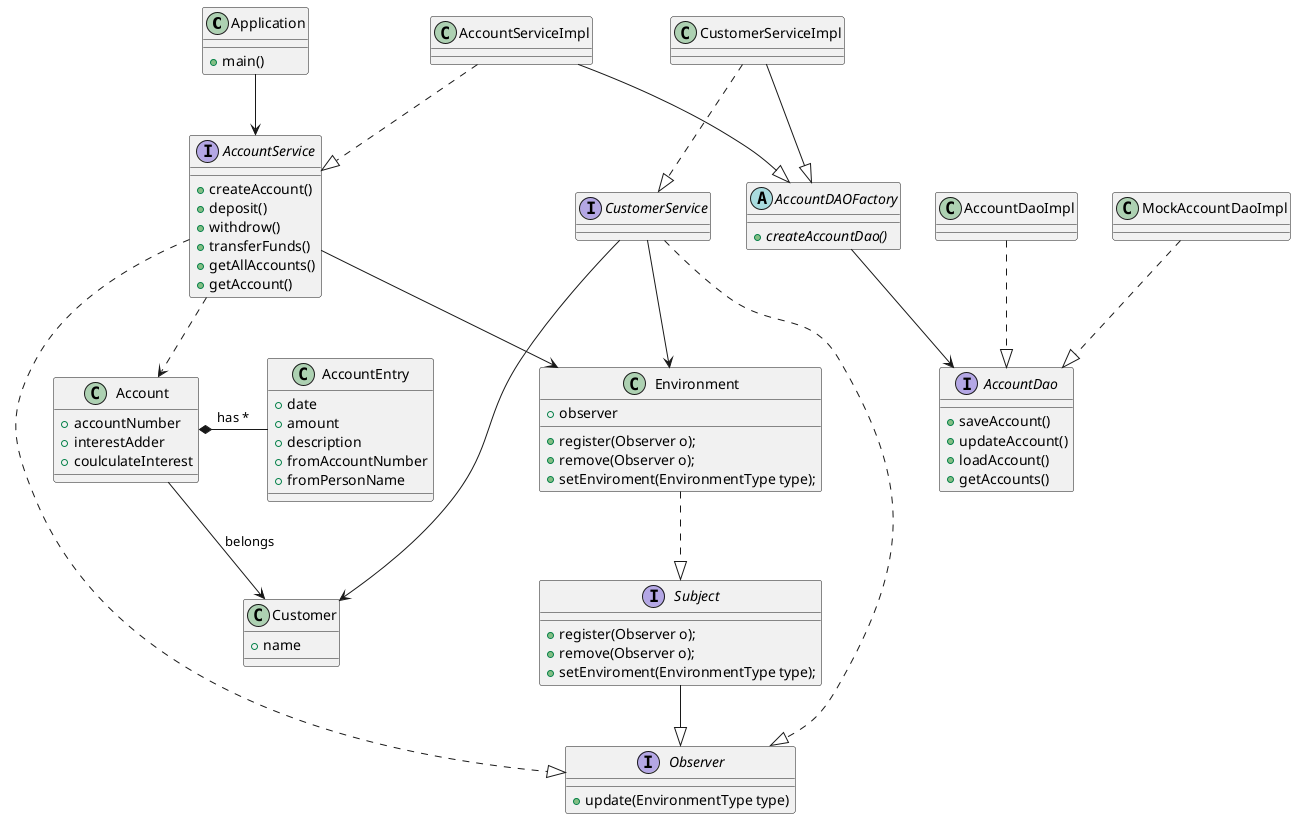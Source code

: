 @startuml
class Application{
    +main()
}
interface AccountService{
    +createAccount()
    +deposit()
    +withdrow()
    +transferFunds()
    +getAllAccounts()
    +getAccount()
}
interface AccountDao{
    +saveAccount()
    +updateAccount()
    +loadAccount()
    +getAccounts()
}
class Account{
    +accountNumber
    +interestAdder
    +coulculateInterest
}
class Customer {
    +name
}

class AccountEntry {
    +date
    +amount
    +description
    +fromAccountNumber
    +fromPersonName
}
abstract class AccountDAOFactory {
    +{abstract}createAccountDao()
}

interface CustomerService

interface Subject {
    +register(Observer o);
    +remove(Observer o);
    +setEnviroment(EnvironmentType type);
}

class Environment {
     +register(Observer o);
     +remove(Observer o);
     +setEnviroment(EnvironmentType type);
     +observer
}
interface Observer{
    +update(EnvironmentType type)
}

AccountService ..|> Observer
AccountService --> Environment
CustomerService --> Environment
CustomerService ..|> Observer
Environment ..|> Subject
Subject --|> Observer
AccountDaoImpl ..|> AccountDao
MockAccountDaoImpl ..|> AccountDao
AccountServiceImpl ..|> AccountService
Application --> AccountService
AccountService ..> Account
Account --> Customer : belongs
Account *- AccountEntry: has *
AccountServiceImpl --|> AccountDAOFactory
AccountDAOFactory --> AccountDao
CustomerServiceImpl ..|> CustomerService
CustomerService --> Customer
CustomerServiceImpl --|> AccountDAOFactory

@enduml